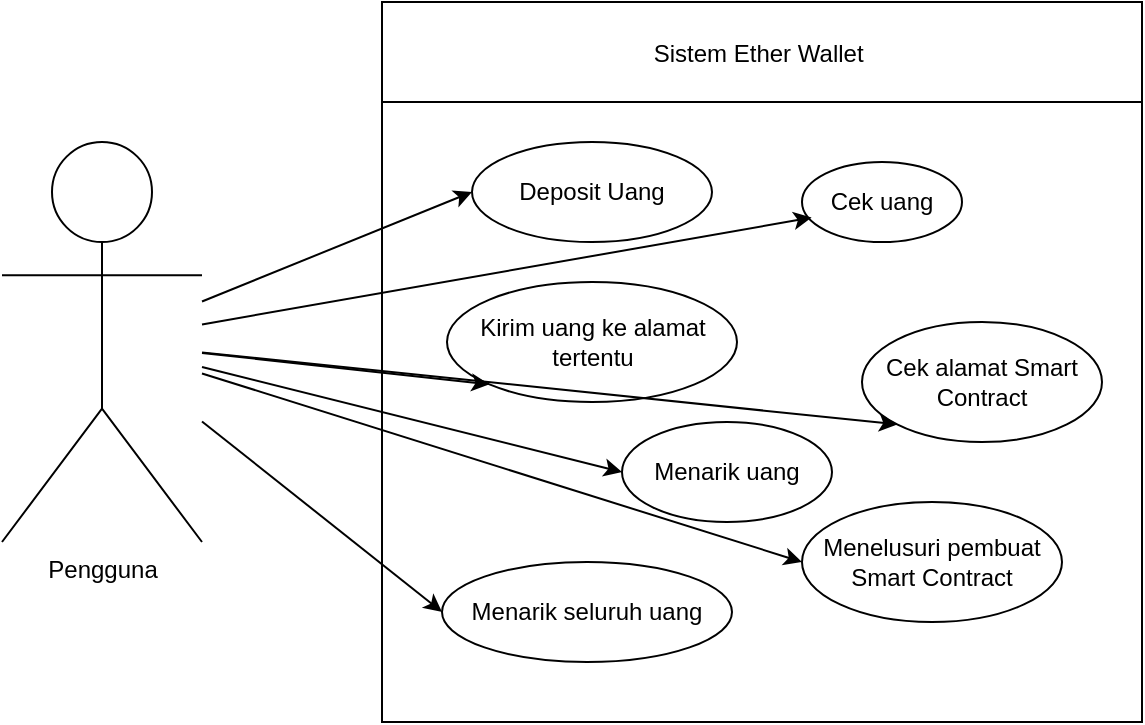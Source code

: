 <mxfile version="18.1.3" type="device"><diagram id="xQ5TbonVIcUgh4U1ar9g" name="Page-1"><mxGraphModel dx="1038" dy="557" grid="1" gridSize="10" guides="1" tooltips="1" connect="1" arrows="1" fold="1" page="1" pageScale="1" pageWidth="850" pageHeight="1100" math="0" shadow="0"><root><mxCell id="0"/><mxCell id="1" parent="0"/><mxCell id="LrB_Vx7m3eaydX2Z9oTx-1" value="&lt;p style=&quot;line-height: 1;&quot;&gt;&lt;br&gt;&lt;/p&gt;" style="rounded=0;whiteSpace=wrap;html=1;" vertex="1" parent="1"><mxGeometry x="280" y="140" width="380" height="310" as="geometry"/></mxCell><mxCell id="LrB_Vx7m3eaydX2Z9oTx-2" value="&lt;p style=&quot;line-height: 1;&quot;&gt;Sistem Ether Wallet&amp;nbsp;&lt;/p&gt;" style="rounded=0;whiteSpace=wrap;html=1;" vertex="1" parent="1"><mxGeometry x="280" y="90" width="380" height="50" as="geometry"/></mxCell><mxCell id="LrB_Vx7m3eaydX2Z9oTx-3" value="Deposit Uang" style="ellipse;whiteSpace=wrap;html=1;" vertex="1" parent="1"><mxGeometry x="325" y="160" width="120" height="50" as="geometry"/></mxCell><mxCell id="LrB_Vx7m3eaydX2Z9oTx-4" value="Kirim uang ke alamat tertentu" style="ellipse;whiteSpace=wrap;html=1;" vertex="1" parent="1"><mxGeometry x="312.5" y="230" width="145" height="60" as="geometry"/></mxCell><mxCell id="LrB_Vx7m3eaydX2Z9oTx-5" value="Menarik uang" style="ellipse;whiteSpace=wrap;html=1;" vertex="1" parent="1"><mxGeometry x="400" y="300" width="105" height="50" as="geometry"/></mxCell><mxCell id="LrB_Vx7m3eaydX2Z9oTx-6" value="Menarik seluruh uang" style="ellipse;whiteSpace=wrap;html=1;" vertex="1" parent="1"><mxGeometry x="310" y="370" width="145" height="50" as="geometry"/></mxCell><mxCell id="LrB_Vx7m3eaydX2Z9oTx-7" value="Cek uang" style="ellipse;whiteSpace=wrap;html=1;" vertex="1" parent="1"><mxGeometry x="490" y="170" width="80" height="40" as="geometry"/></mxCell><mxCell id="LrB_Vx7m3eaydX2Z9oTx-8" value="Cek alamat Smart Contract" style="ellipse;whiteSpace=wrap;html=1;" vertex="1" parent="1"><mxGeometry x="520" y="250" width="120" height="60" as="geometry"/></mxCell><mxCell id="LrB_Vx7m3eaydX2Z9oTx-9" value="Menelusuri pembuat Smart Contract" style="ellipse;whiteSpace=wrap;html=1;" vertex="1" parent="1"><mxGeometry x="490" y="340" width="130" height="60" as="geometry"/></mxCell><mxCell id="LrB_Vx7m3eaydX2Z9oTx-11" style="rounded=0;orthogonalLoop=1;jettySize=auto;html=1;entryX=0;entryY=0.5;entryDx=0;entryDy=0;" edge="1" parent="1" source="LrB_Vx7m3eaydX2Z9oTx-10" target="LrB_Vx7m3eaydX2Z9oTx-3"><mxGeometry relative="1" as="geometry"/></mxCell><mxCell id="LrB_Vx7m3eaydX2Z9oTx-12" style="rounded=0;orthogonalLoop=1;jettySize=auto;html=1;entryX=0;entryY=1;entryDx=0;entryDy=0;" edge="1" parent="1" source="LrB_Vx7m3eaydX2Z9oTx-10" target="LrB_Vx7m3eaydX2Z9oTx-4"><mxGeometry relative="1" as="geometry"/></mxCell><mxCell id="LrB_Vx7m3eaydX2Z9oTx-13" style="edgeStyle=none;rounded=0;orthogonalLoop=1;jettySize=auto;html=1;entryX=0;entryY=0.5;entryDx=0;entryDy=0;" edge="1" parent="1" source="LrB_Vx7m3eaydX2Z9oTx-10" target="LrB_Vx7m3eaydX2Z9oTx-6"><mxGeometry relative="1" as="geometry"/></mxCell><mxCell id="LrB_Vx7m3eaydX2Z9oTx-14" style="edgeStyle=none;rounded=0;orthogonalLoop=1;jettySize=auto;html=1;entryX=0;entryY=0.5;entryDx=0;entryDy=0;" edge="1" parent="1" source="LrB_Vx7m3eaydX2Z9oTx-10" target="LrB_Vx7m3eaydX2Z9oTx-5"><mxGeometry relative="1" as="geometry"/></mxCell><mxCell id="LrB_Vx7m3eaydX2Z9oTx-15" style="edgeStyle=none;rounded=0;orthogonalLoop=1;jettySize=auto;html=1;entryX=0.06;entryY=0.695;entryDx=0;entryDy=0;entryPerimeter=0;" edge="1" parent="1" source="LrB_Vx7m3eaydX2Z9oTx-10" target="LrB_Vx7m3eaydX2Z9oTx-7"><mxGeometry relative="1" as="geometry"/></mxCell><mxCell id="LrB_Vx7m3eaydX2Z9oTx-16" style="edgeStyle=none;rounded=0;orthogonalLoop=1;jettySize=auto;html=1;entryX=0;entryY=1;entryDx=0;entryDy=0;" edge="1" parent="1" source="LrB_Vx7m3eaydX2Z9oTx-10" target="LrB_Vx7m3eaydX2Z9oTx-8"><mxGeometry relative="1" as="geometry"/></mxCell><mxCell id="LrB_Vx7m3eaydX2Z9oTx-17" style="edgeStyle=none;rounded=0;orthogonalLoop=1;jettySize=auto;html=1;entryX=0;entryY=0.5;entryDx=0;entryDy=0;" edge="1" parent="1" source="LrB_Vx7m3eaydX2Z9oTx-10" target="LrB_Vx7m3eaydX2Z9oTx-9"><mxGeometry relative="1" as="geometry"/></mxCell><mxCell id="LrB_Vx7m3eaydX2Z9oTx-10" value="Pengguna" style="shape=umlActor;verticalLabelPosition=bottom;verticalAlign=top;html=1;outlineConnect=0;" vertex="1" parent="1"><mxGeometry x="90" y="160" width="100" height="200" as="geometry"/></mxCell></root></mxGraphModel></diagram></mxfile>